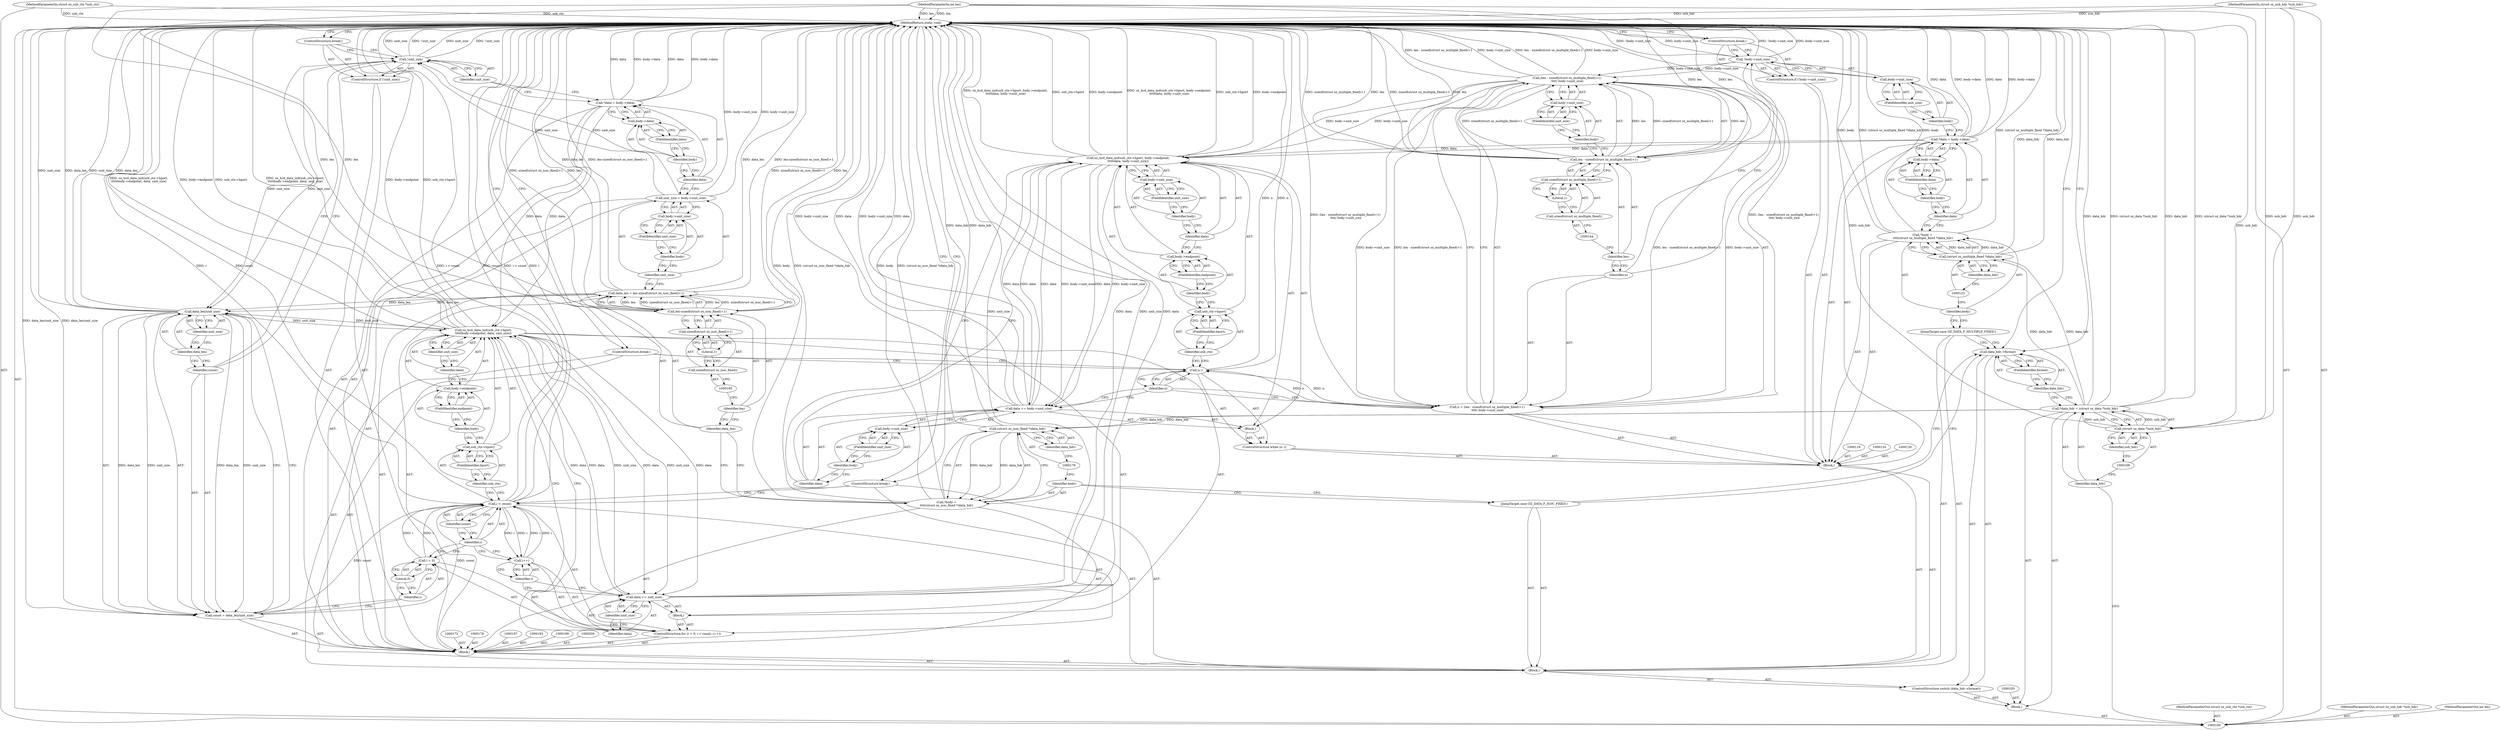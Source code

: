 digraph "0_linux_04bf464a5dfd9ade0dda918e44366c2c61fce80b" {
"1000233" [label="(MethodReturn,static void)"];
"1000101" [label="(MethodParameterIn,struct oz_usb_ctx *usb_ctx)"];
"1000307" [label="(MethodParameterOut,struct oz_usb_ctx *usb_ctx)"];
"1000127" [label="(Call,body->data)"];
"1000128" [label="(Identifier,body)"];
"1000129" [label="(FieldIdentifier,data)"];
"1000125" [label="(Call,*data = body->data)"];
"1000126" [label="(Identifier,data)"];
"1000117" [label="(Block,)"];
"1000135" [label="(FieldIdentifier,unit_size)"];
"1000131" [label="(ControlStructure,if (!body->unit_size))"];
"1000132" [label="(Call,!body->unit_size)"];
"1000133" [label="(Call,body->unit_size)"];
"1000134" [label="(Identifier,body)"];
"1000136" [label="(ControlStructure,break;)"];
"1000142" [label="(Call,sizeof(struct oz_multiple_fixed)+1)"];
"1000143" [label="(Call,sizeof(struct oz_multiple_fixed))"];
"1000137" [label="(Call,n = (len - sizeof(struct oz_multiple_fixed)+1)\n \t\t\t\t/ body->unit_size)"];
"1000138" [label="(Identifier,n)"];
"1000145" [label="(Literal,1)"];
"1000139" [label="(Call,(len - sizeof(struct oz_multiple_fixed)+1)\n \t\t\t\t/ body->unit_size)"];
"1000140" [label="(Call,len - sizeof(struct oz_multiple_fixed)+1)"];
"1000141" [label="(Identifier,len)"];
"1000148" [label="(FieldIdentifier,unit_size)"];
"1000146" [label="(Call,body->unit_size)"];
"1000147" [label="(Identifier,body)"];
"1000150" [label="(Call,n--)"];
"1000151" [label="(Identifier,n)"];
"1000152" [label="(Block,)"];
"1000149" [label="(ControlStructure,while (n--))"];
"1000154" [label="(Call,usb_ctx->hport)"];
"1000155" [label="(Identifier,usb_ctx)"];
"1000156" [label="(FieldIdentifier,hport)"];
"1000157" [label="(Call,body->endpoint)"];
"1000158" [label="(Identifier,body)"];
"1000159" [label="(FieldIdentifier,endpoint)"];
"1000153" [label="(Call,oz_hcd_data_ind(usb_ctx->hport, body->endpoint,\n\t\t\t\t\tdata, body->unit_size))"];
"1000161" [label="(Call,body->unit_size)"];
"1000162" [label="(Identifier,body)"];
"1000163" [label="(FieldIdentifier,unit_size)"];
"1000160" [label="(Identifier,data)"];
"1000166" [label="(Call,body->unit_size)"];
"1000167" [label="(Identifier,body)"];
"1000168" [label="(FieldIdentifier,unit_size)"];
"1000164" [label="(Call,data += body->unit_size)"];
"1000165" [label="(Identifier,data)"];
"1000102" [label="(MethodParameterIn,struct oz_usb_hdr *usb_hdr)"];
"1000308" [label="(MethodParameterOut,struct oz_usb_hdr *usb_hdr)"];
"1000103" [label="(MethodParameterIn,int len)"];
"1000309" [label="(MethodParameterOut,int len)"];
"1000169" [label="(ControlStructure,break;)"];
"1000170" [label="(JumpTarget,case OZ_DATA_F_ISOC_FIXED:)"];
"1000173" [label="(Call,*body =\n\t\t\t\t(struct oz_isoc_fixed *)data_hdr)"];
"1000174" [label="(Identifier,body)"];
"1000177" [label="(Identifier,data_hdr)"];
"1000175" [label="(Call,(struct oz_isoc_fixed *)data_hdr)"];
"1000181" [label="(Call,len-sizeof(struct oz_isoc_fixed)+1)"];
"1000182" [label="(Identifier,len)"];
"1000183" [label="(Call,sizeof(struct oz_isoc_fixed)+1)"];
"1000184" [label="(Call,sizeof(struct oz_isoc_fixed))"];
"1000186" [label="(Literal,1)"];
"1000179" [label="(Call,data_len = len-sizeof(struct oz_isoc_fixed)+1)"];
"1000180" [label="(Identifier,data_len)"];
"1000190" [label="(Call,body->unit_size)"];
"1000191" [label="(Identifier,body)"];
"1000192" [label="(FieldIdentifier,unit_size)"];
"1000188" [label="(Call,unit_size = body->unit_size)"];
"1000189" [label="(Identifier,unit_size)"];
"1000196" [label="(Call,body->data)"];
"1000197" [label="(Identifier,body)"];
"1000198" [label="(FieldIdentifier,data)"];
"1000194" [label="(Call,*data = body->data)"];
"1000195" [label="(Identifier,data)"];
"1000104" [label="(Block,)"];
"1000171" [label="(Block,)"];
"1000201" [label="(ControlStructure,if (!unit_size))"];
"1000202" [label="(Call,!unit_size)"];
"1000203" [label="(Identifier,unit_size)"];
"1000204" [label="(ControlStructure,break;)"];
"1000207" [label="(Call,data_len/unit_size)"];
"1000208" [label="(Identifier,data_len)"];
"1000209" [label="(Identifier,unit_size)"];
"1000205" [label="(Call,count = data_len/unit_size)"];
"1000206" [label="(Identifier,count)"];
"1000213" [label="(Literal,0)"];
"1000214" [label="(Call,i < count)"];
"1000215" [label="(Identifier,i)"];
"1000216" [label="(Identifier,count)"];
"1000217" [label="(Call,i++)"];
"1000218" [label="(Identifier,i)"];
"1000210" [label="(ControlStructure,for (i = 0; i < count; i++))"];
"1000219" [label="(Block,)"];
"1000211" [label="(Call,i = 0)"];
"1000212" [label="(Identifier,i)"];
"1000221" [label="(Call,usb_ctx->hport)"];
"1000222" [label="(Identifier,usb_ctx)"];
"1000223" [label="(FieldIdentifier,hport)"];
"1000220" [label="(Call,oz_hcd_data_ind(usb_ctx->hport,\n\t\t\t\t\tbody->endpoint, data, unit_size))"];
"1000226" [label="(FieldIdentifier,endpoint)"];
"1000227" [label="(Identifier,data)"];
"1000228" [label="(Identifier,unit_size)"];
"1000224" [label="(Call,body->endpoint)"];
"1000225" [label="(Identifier,body)"];
"1000231" [label="(Identifier,unit_size)"];
"1000229" [label="(Call,data += unit_size)"];
"1000230" [label="(Identifier,data)"];
"1000106" [label="(Call,*data_hdr = (struct oz_data *)usb_hdr)"];
"1000107" [label="(Identifier,data_hdr)"];
"1000108" [label="(Call,(struct oz_data *)usb_hdr)"];
"1000110" [label="(Identifier,usb_hdr)"];
"1000232" [label="(ControlStructure,break;)"];
"1000111" [label="(ControlStructure,switch (data_hdr->format))"];
"1000114" [label="(FieldIdentifier,format)"];
"1000115" [label="(Block,)"];
"1000112" [label="(Call,data_hdr->format)"];
"1000113" [label="(Identifier,data_hdr)"];
"1000116" [label="(JumpTarget,case OZ_DATA_F_MULTIPLE_FIXED:)"];
"1000119" [label="(Call,*body =\n \t\t\t\t(struct oz_multiple_fixed *)data_hdr)"];
"1000120" [label="(Identifier,body)"];
"1000123" [label="(Identifier,data_hdr)"];
"1000121" [label="(Call,(struct oz_multiple_fixed *)data_hdr)"];
"1000233" -> "1000100"  [label="AST: "];
"1000233" -> "1000112"  [label="CFG: "];
"1000233" -> "1000136"  [label="CFG: "];
"1000233" -> "1000169"  [label="CFG: "];
"1000233" -> "1000204"  [label="CFG: "];
"1000233" -> "1000232"  [label="CFG: "];
"1000140" -> "1000233"  [label="DDG: sizeof(struct oz_multiple_fixed)+1"];
"1000140" -> "1000233"  [label="DDG: len"];
"1000188" -> "1000233"  [label="DDG: body->unit_size"];
"1000179" -> "1000233"  [label="DDG: len-sizeof(struct oz_isoc_fixed)+1"];
"1000179" -> "1000233"  [label="DDG: data_len"];
"1000207" -> "1000233"  [label="DDG: data_len"];
"1000207" -> "1000233"  [label="DDG: unit_size"];
"1000229" -> "1000233"  [label="DDG: unit_size"];
"1000229" -> "1000233"  [label="DDG: data"];
"1000153" -> "1000233"  [label="DDG: usb_ctx->hport"];
"1000153" -> "1000233"  [label="DDG: body->endpoint"];
"1000153" -> "1000233"  [label="DDG: oz_hcd_data_ind(usb_ctx->hport, body->endpoint,\n\t\t\t\t\tdata, body->unit_size)"];
"1000181" -> "1000233"  [label="DDG: sizeof(struct oz_isoc_fixed)+1"];
"1000181" -> "1000233"  [label="DDG: len"];
"1000125" -> "1000233"  [label="DDG: data"];
"1000125" -> "1000233"  [label="DDG: body->data"];
"1000220" -> "1000233"  [label="DDG: usb_ctx->hport"];
"1000220" -> "1000233"  [label="DDG: oz_hcd_data_ind(usb_ctx->hport,\n\t\t\t\t\tbody->endpoint, data, unit_size)"];
"1000220" -> "1000233"  [label="DDG: body->endpoint"];
"1000106" -> "1000233"  [label="DDG: (struct oz_data *)usb_hdr"];
"1000106" -> "1000233"  [label="DDG: data_hdr"];
"1000150" -> "1000233"  [label="DDG: n"];
"1000214" -> "1000233"  [label="DDG: count"];
"1000214" -> "1000233"  [label="DDG: i < count"];
"1000214" -> "1000233"  [label="DDG: i"];
"1000121" -> "1000233"  [label="DDG: data_hdr"];
"1000132" -> "1000233"  [label="DDG: !body->unit_size"];
"1000132" -> "1000233"  [label="DDG: body->unit_size"];
"1000137" -> "1000233"  [label="DDG: (len - sizeof(struct oz_multiple_fixed)+1)\n \t\t\t\t/ body->unit_size"];
"1000164" -> "1000233"  [label="DDG: body->unit_size"];
"1000164" -> "1000233"  [label="DDG: data"];
"1000139" -> "1000233"  [label="DDG: len - sizeof(struct oz_multiple_fixed)+1"];
"1000139" -> "1000233"  [label="DDG: body->unit_size"];
"1000194" -> "1000233"  [label="DDG: data"];
"1000194" -> "1000233"  [label="DDG: body->data"];
"1000103" -> "1000233"  [label="DDG: len"];
"1000202" -> "1000233"  [label="DDG: unit_size"];
"1000202" -> "1000233"  [label="DDG: !unit_size"];
"1000119" -> "1000233"  [label="DDG: (struct oz_multiple_fixed *)data_hdr"];
"1000119" -> "1000233"  [label="DDG: body"];
"1000205" -> "1000233"  [label="DDG: data_len/unit_size"];
"1000102" -> "1000233"  [label="DDG: usb_hdr"];
"1000101" -> "1000233"  [label="DDG: usb_ctx"];
"1000108" -> "1000233"  [label="DDG: usb_hdr"];
"1000175" -> "1000233"  [label="DDG: data_hdr"];
"1000173" -> "1000233"  [label="DDG: body"];
"1000173" -> "1000233"  [label="DDG: (struct oz_isoc_fixed *)data_hdr"];
"1000101" -> "1000100"  [label="AST: "];
"1000101" -> "1000233"  [label="DDG: usb_ctx"];
"1000307" -> "1000100"  [label="AST: "];
"1000127" -> "1000125"  [label="AST: "];
"1000127" -> "1000129"  [label="CFG: "];
"1000128" -> "1000127"  [label="AST: "];
"1000129" -> "1000127"  [label="AST: "];
"1000125" -> "1000127"  [label="CFG: "];
"1000128" -> "1000127"  [label="AST: "];
"1000128" -> "1000126"  [label="CFG: "];
"1000129" -> "1000128"  [label="CFG: "];
"1000129" -> "1000127"  [label="AST: "];
"1000129" -> "1000128"  [label="CFG: "];
"1000127" -> "1000129"  [label="CFG: "];
"1000125" -> "1000117"  [label="AST: "];
"1000125" -> "1000127"  [label="CFG: "];
"1000126" -> "1000125"  [label="AST: "];
"1000127" -> "1000125"  [label="AST: "];
"1000134" -> "1000125"  [label="CFG: "];
"1000125" -> "1000233"  [label="DDG: data"];
"1000125" -> "1000233"  [label="DDG: body->data"];
"1000125" -> "1000153"  [label="DDG: data"];
"1000126" -> "1000125"  [label="AST: "];
"1000126" -> "1000119"  [label="CFG: "];
"1000128" -> "1000126"  [label="CFG: "];
"1000117" -> "1000115"  [label="AST: "];
"1000118" -> "1000117"  [label="AST: "];
"1000119" -> "1000117"  [label="AST: "];
"1000124" -> "1000117"  [label="AST: "];
"1000125" -> "1000117"  [label="AST: "];
"1000130" -> "1000117"  [label="AST: "];
"1000131" -> "1000117"  [label="AST: "];
"1000137" -> "1000117"  [label="AST: "];
"1000149" -> "1000117"  [label="AST: "];
"1000135" -> "1000133"  [label="AST: "];
"1000135" -> "1000134"  [label="CFG: "];
"1000133" -> "1000135"  [label="CFG: "];
"1000131" -> "1000117"  [label="AST: "];
"1000132" -> "1000131"  [label="AST: "];
"1000136" -> "1000131"  [label="AST: "];
"1000132" -> "1000131"  [label="AST: "];
"1000132" -> "1000133"  [label="CFG: "];
"1000133" -> "1000132"  [label="AST: "];
"1000136" -> "1000132"  [label="CFG: "];
"1000138" -> "1000132"  [label="CFG: "];
"1000132" -> "1000233"  [label="DDG: !body->unit_size"];
"1000132" -> "1000233"  [label="DDG: body->unit_size"];
"1000132" -> "1000139"  [label="DDG: body->unit_size"];
"1000133" -> "1000132"  [label="AST: "];
"1000133" -> "1000135"  [label="CFG: "];
"1000134" -> "1000133"  [label="AST: "];
"1000135" -> "1000133"  [label="AST: "];
"1000132" -> "1000133"  [label="CFG: "];
"1000134" -> "1000133"  [label="AST: "];
"1000134" -> "1000125"  [label="CFG: "];
"1000135" -> "1000134"  [label="CFG: "];
"1000136" -> "1000131"  [label="AST: "];
"1000136" -> "1000132"  [label="CFG: "];
"1000233" -> "1000136"  [label="CFG: "];
"1000142" -> "1000140"  [label="AST: "];
"1000142" -> "1000145"  [label="CFG: "];
"1000143" -> "1000142"  [label="AST: "];
"1000145" -> "1000142"  [label="AST: "];
"1000140" -> "1000142"  [label="CFG: "];
"1000143" -> "1000142"  [label="AST: "];
"1000143" -> "1000144"  [label="CFG: "];
"1000144" -> "1000143"  [label="AST: "];
"1000145" -> "1000143"  [label="CFG: "];
"1000137" -> "1000117"  [label="AST: "];
"1000137" -> "1000139"  [label="CFG: "];
"1000138" -> "1000137"  [label="AST: "];
"1000139" -> "1000137"  [label="AST: "];
"1000151" -> "1000137"  [label="CFG: "];
"1000137" -> "1000233"  [label="DDG: (len - sizeof(struct oz_multiple_fixed)+1)\n \t\t\t\t/ body->unit_size"];
"1000139" -> "1000137"  [label="DDG: len - sizeof(struct oz_multiple_fixed)+1"];
"1000139" -> "1000137"  [label="DDG: body->unit_size"];
"1000137" -> "1000150"  [label="DDG: n"];
"1000138" -> "1000137"  [label="AST: "];
"1000138" -> "1000132"  [label="CFG: "];
"1000141" -> "1000138"  [label="CFG: "];
"1000145" -> "1000142"  [label="AST: "];
"1000145" -> "1000143"  [label="CFG: "];
"1000142" -> "1000145"  [label="CFG: "];
"1000139" -> "1000137"  [label="AST: "];
"1000139" -> "1000146"  [label="CFG: "];
"1000140" -> "1000139"  [label="AST: "];
"1000146" -> "1000139"  [label="AST: "];
"1000137" -> "1000139"  [label="CFG: "];
"1000139" -> "1000233"  [label="DDG: len - sizeof(struct oz_multiple_fixed)+1"];
"1000139" -> "1000233"  [label="DDG: body->unit_size"];
"1000139" -> "1000137"  [label="DDG: len - sizeof(struct oz_multiple_fixed)+1"];
"1000139" -> "1000137"  [label="DDG: body->unit_size"];
"1000140" -> "1000139"  [label="DDG: len"];
"1000140" -> "1000139"  [label="DDG: sizeof(struct oz_multiple_fixed)+1"];
"1000132" -> "1000139"  [label="DDG: body->unit_size"];
"1000139" -> "1000153"  [label="DDG: body->unit_size"];
"1000140" -> "1000139"  [label="AST: "];
"1000140" -> "1000142"  [label="CFG: "];
"1000141" -> "1000140"  [label="AST: "];
"1000142" -> "1000140"  [label="AST: "];
"1000147" -> "1000140"  [label="CFG: "];
"1000140" -> "1000233"  [label="DDG: sizeof(struct oz_multiple_fixed)+1"];
"1000140" -> "1000233"  [label="DDG: len"];
"1000140" -> "1000139"  [label="DDG: len"];
"1000140" -> "1000139"  [label="DDG: sizeof(struct oz_multiple_fixed)+1"];
"1000103" -> "1000140"  [label="DDG: len"];
"1000141" -> "1000140"  [label="AST: "];
"1000141" -> "1000138"  [label="CFG: "];
"1000144" -> "1000141"  [label="CFG: "];
"1000148" -> "1000146"  [label="AST: "];
"1000148" -> "1000147"  [label="CFG: "];
"1000146" -> "1000148"  [label="CFG: "];
"1000146" -> "1000139"  [label="AST: "];
"1000146" -> "1000148"  [label="CFG: "];
"1000147" -> "1000146"  [label="AST: "];
"1000148" -> "1000146"  [label="AST: "];
"1000139" -> "1000146"  [label="CFG: "];
"1000147" -> "1000146"  [label="AST: "];
"1000147" -> "1000140"  [label="CFG: "];
"1000148" -> "1000147"  [label="CFG: "];
"1000150" -> "1000149"  [label="AST: "];
"1000150" -> "1000151"  [label="CFG: "];
"1000151" -> "1000150"  [label="AST: "];
"1000155" -> "1000150"  [label="CFG: "];
"1000169" -> "1000150"  [label="CFG: "];
"1000150" -> "1000233"  [label="DDG: n"];
"1000137" -> "1000150"  [label="DDG: n"];
"1000151" -> "1000150"  [label="AST: "];
"1000151" -> "1000164"  [label="CFG: "];
"1000151" -> "1000137"  [label="CFG: "];
"1000150" -> "1000151"  [label="CFG: "];
"1000152" -> "1000149"  [label="AST: "];
"1000153" -> "1000152"  [label="AST: "];
"1000164" -> "1000152"  [label="AST: "];
"1000149" -> "1000117"  [label="AST: "];
"1000150" -> "1000149"  [label="AST: "];
"1000152" -> "1000149"  [label="AST: "];
"1000154" -> "1000153"  [label="AST: "];
"1000154" -> "1000156"  [label="CFG: "];
"1000155" -> "1000154"  [label="AST: "];
"1000156" -> "1000154"  [label="AST: "];
"1000158" -> "1000154"  [label="CFG: "];
"1000155" -> "1000154"  [label="AST: "];
"1000155" -> "1000150"  [label="CFG: "];
"1000156" -> "1000155"  [label="CFG: "];
"1000156" -> "1000154"  [label="AST: "];
"1000156" -> "1000155"  [label="CFG: "];
"1000154" -> "1000156"  [label="CFG: "];
"1000157" -> "1000153"  [label="AST: "];
"1000157" -> "1000159"  [label="CFG: "];
"1000158" -> "1000157"  [label="AST: "];
"1000159" -> "1000157"  [label="AST: "];
"1000160" -> "1000157"  [label="CFG: "];
"1000158" -> "1000157"  [label="AST: "];
"1000158" -> "1000154"  [label="CFG: "];
"1000159" -> "1000158"  [label="CFG: "];
"1000159" -> "1000157"  [label="AST: "];
"1000159" -> "1000158"  [label="CFG: "];
"1000157" -> "1000159"  [label="CFG: "];
"1000153" -> "1000152"  [label="AST: "];
"1000153" -> "1000161"  [label="CFG: "];
"1000154" -> "1000153"  [label="AST: "];
"1000157" -> "1000153"  [label="AST: "];
"1000160" -> "1000153"  [label="AST: "];
"1000161" -> "1000153"  [label="AST: "];
"1000165" -> "1000153"  [label="CFG: "];
"1000153" -> "1000233"  [label="DDG: usb_ctx->hport"];
"1000153" -> "1000233"  [label="DDG: body->endpoint"];
"1000153" -> "1000233"  [label="DDG: oz_hcd_data_ind(usb_ctx->hport, body->endpoint,\n\t\t\t\t\tdata, body->unit_size)"];
"1000125" -> "1000153"  [label="DDG: data"];
"1000164" -> "1000153"  [label="DDG: data"];
"1000139" -> "1000153"  [label="DDG: body->unit_size"];
"1000153" -> "1000164"  [label="DDG: body->unit_size"];
"1000153" -> "1000164"  [label="DDG: data"];
"1000161" -> "1000153"  [label="AST: "];
"1000161" -> "1000163"  [label="CFG: "];
"1000162" -> "1000161"  [label="AST: "];
"1000163" -> "1000161"  [label="AST: "];
"1000153" -> "1000161"  [label="CFG: "];
"1000162" -> "1000161"  [label="AST: "];
"1000162" -> "1000160"  [label="CFG: "];
"1000163" -> "1000162"  [label="CFG: "];
"1000163" -> "1000161"  [label="AST: "];
"1000163" -> "1000162"  [label="CFG: "];
"1000161" -> "1000163"  [label="CFG: "];
"1000160" -> "1000153"  [label="AST: "];
"1000160" -> "1000157"  [label="CFG: "];
"1000162" -> "1000160"  [label="CFG: "];
"1000166" -> "1000164"  [label="AST: "];
"1000166" -> "1000168"  [label="CFG: "];
"1000167" -> "1000166"  [label="AST: "];
"1000168" -> "1000166"  [label="AST: "];
"1000164" -> "1000166"  [label="CFG: "];
"1000167" -> "1000166"  [label="AST: "];
"1000167" -> "1000165"  [label="CFG: "];
"1000168" -> "1000167"  [label="CFG: "];
"1000168" -> "1000166"  [label="AST: "];
"1000168" -> "1000167"  [label="CFG: "];
"1000166" -> "1000168"  [label="CFG: "];
"1000164" -> "1000152"  [label="AST: "];
"1000164" -> "1000166"  [label="CFG: "];
"1000165" -> "1000164"  [label="AST: "];
"1000166" -> "1000164"  [label="AST: "];
"1000151" -> "1000164"  [label="CFG: "];
"1000164" -> "1000233"  [label="DDG: body->unit_size"];
"1000164" -> "1000233"  [label="DDG: data"];
"1000164" -> "1000153"  [label="DDG: data"];
"1000153" -> "1000164"  [label="DDG: body->unit_size"];
"1000153" -> "1000164"  [label="DDG: data"];
"1000165" -> "1000164"  [label="AST: "];
"1000165" -> "1000153"  [label="CFG: "];
"1000167" -> "1000165"  [label="CFG: "];
"1000102" -> "1000100"  [label="AST: "];
"1000102" -> "1000233"  [label="DDG: usb_hdr"];
"1000102" -> "1000108"  [label="DDG: usb_hdr"];
"1000308" -> "1000100"  [label="AST: "];
"1000103" -> "1000100"  [label="AST: "];
"1000103" -> "1000233"  [label="DDG: len"];
"1000103" -> "1000140"  [label="DDG: len"];
"1000103" -> "1000181"  [label="DDG: len"];
"1000309" -> "1000100"  [label="AST: "];
"1000169" -> "1000115"  [label="AST: "];
"1000169" -> "1000150"  [label="CFG: "];
"1000233" -> "1000169"  [label="CFG: "];
"1000170" -> "1000115"  [label="AST: "];
"1000170" -> "1000112"  [label="CFG: "];
"1000174" -> "1000170"  [label="CFG: "];
"1000173" -> "1000171"  [label="AST: "];
"1000173" -> "1000175"  [label="CFG: "];
"1000174" -> "1000173"  [label="AST: "];
"1000175" -> "1000173"  [label="AST: "];
"1000180" -> "1000173"  [label="CFG: "];
"1000173" -> "1000233"  [label="DDG: body"];
"1000173" -> "1000233"  [label="DDG: (struct oz_isoc_fixed *)data_hdr"];
"1000175" -> "1000173"  [label="DDG: data_hdr"];
"1000174" -> "1000173"  [label="AST: "];
"1000174" -> "1000170"  [label="CFG: "];
"1000176" -> "1000174"  [label="CFG: "];
"1000177" -> "1000175"  [label="AST: "];
"1000177" -> "1000176"  [label="CFG: "];
"1000175" -> "1000177"  [label="CFG: "];
"1000175" -> "1000173"  [label="AST: "];
"1000175" -> "1000177"  [label="CFG: "];
"1000176" -> "1000175"  [label="AST: "];
"1000177" -> "1000175"  [label="AST: "];
"1000173" -> "1000175"  [label="CFG: "];
"1000175" -> "1000233"  [label="DDG: data_hdr"];
"1000175" -> "1000173"  [label="DDG: data_hdr"];
"1000106" -> "1000175"  [label="DDG: data_hdr"];
"1000181" -> "1000179"  [label="AST: "];
"1000181" -> "1000183"  [label="CFG: "];
"1000182" -> "1000181"  [label="AST: "];
"1000183" -> "1000181"  [label="AST: "];
"1000179" -> "1000181"  [label="CFG: "];
"1000181" -> "1000233"  [label="DDG: sizeof(struct oz_isoc_fixed)+1"];
"1000181" -> "1000233"  [label="DDG: len"];
"1000181" -> "1000179"  [label="DDG: len"];
"1000181" -> "1000179"  [label="DDG: sizeof(struct oz_isoc_fixed)+1"];
"1000103" -> "1000181"  [label="DDG: len"];
"1000182" -> "1000181"  [label="AST: "];
"1000182" -> "1000180"  [label="CFG: "];
"1000185" -> "1000182"  [label="CFG: "];
"1000183" -> "1000181"  [label="AST: "];
"1000183" -> "1000186"  [label="CFG: "];
"1000184" -> "1000183"  [label="AST: "];
"1000186" -> "1000183"  [label="AST: "];
"1000181" -> "1000183"  [label="CFG: "];
"1000184" -> "1000183"  [label="AST: "];
"1000184" -> "1000185"  [label="CFG: "];
"1000185" -> "1000184"  [label="AST: "];
"1000186" -> "1000184"  [label="CFG: "];
"1000186" -> "1000183"  [label="AST: "];
"1000186" -> "1000184"  [label="CFG: "];
"1000183" -> "1000186"  [label="CFG: "];
"1000179" -> "1000171"  [label="AST: "];
"1000179" -> "1000181"  [label="CFG: "];
"1000180" -> "1000179"  [label="AST: "];
"1000181" -> "1000179"  [label="AST: "];
"1000189" -> "1000179"  [label="CFG: "];
"1000179" -> "1000233"  [label="DDG: len-sizeof(struct oz_isoc_fixed)+1"];
"1000179" -> "1000233"  [label="DDG: data_len"];
"1000181" -> "1000179"  [label="DDG: len"];
"1000181" -> "1000179"  [label="DDG: sizeof(struct oz_isoc_fixed)+1"];
"1000179" -> "1000207"  [label="DDG: data_len"];
"1000180" -> "1000179"  [label="AST: "];
"1000180" -> "1000173"  [label="CFG: "];
"1000182" -> "1000180"  [label="CFG: "];
"1000190" -> "1000188"  [label="AST: "];
"1000190" -> "1000192"  [label="CFG: "];
"1000191" -> "1000190"  [label="AST: "];
"1000192" -> "1000190"  [label="AST: "];
"1000188" -> "1000190"  [label="CFG: "];
"1000191" -> "1000190"  [label="AST: "];
"1000191" -> "1000189"  [label="CFG: "];
"1000192" -> "1000191"  [label="CFG: "];
"1000192" -> "1000190"  [label="AST: "];
"1000192" -> "1000191"  [label="CFG: "];
"1000190" -> "1000192"  [label="CFG: "];
"1000188" -> "1000171"  [label="AST: "];
"1000188" -> "1000190"  [label="CFG: "];
"1000189" -> "1000188"  [label="AST: "];
"1000190" -> "1000188"  [label="AST: "];
"1000195" -> "1000188"  [label="CFG: "];
"1000188" -> "1000233"  [label="DDG: body->unit_size"];
"1000188" -> "1000202"  [label="DDG: unit_size"];
"1000189" -> "1000188"  [label="AST: "];
"1000189" -> "1000179"  [label="CFG: "];
"1000191" -> "1000189"  [label="CFG: "];
"1000196" -> "1000194"  [label="AST: "];
"1000196" -> "1000198"  [label="CFG: "];
"1000197" -> "1000196"  [label="AST: "];
"1000198" -> "1000196"  [label="AST: "];
"1000194" -> "1000196"  [label="CFG: "];
"1000197" -> "1000196"  [label="AST: "];
"1000197" -> "1000195"  [label="CFG: "];
"1000198" -> "1000197"  [label="CFG: "];
"1000198" -> "1000196"  [label="AST: "];
"1000198" -> "1000197"  [label="CFG: "];
"1000196" -> "1000198"  [label="CFG: "];
"1000194" -> "1000171"  [label="AST: "];
"1000194" -> "1000196"  [label="CFG: "];
"1000195" -> "1000194"  [label="AST: "];
"1000196" -> "1000194"  [label="AST: "];
"1000203" -> "1000194"  [label="CFG: "];
"1000194" -> "1000233"  [label="DDG: data"];
"1000194" -> "1000233"  [label="DDG: body->data"];
"1000194" -> "1000220"  [label="DDG: data"];
"1000195" -> "1000194"  [label="AST: "];
"1000195" -> "1000188"  [label="CFG: "];
"1000197" -> "1000195"  [label="CFG: "];
"1000104" -> "1000100"  [label="AST: "];
"1000105" -> "1000104"  [label="AST: "];
"1000106" -> "1000104"  [label="AST: "];
"1000111" -> "1000104"  [label="AST: "];
"1000171" -> "1000115"  [label="AST: "];
"1000172" -> "1000171"  [label="AST: "];
"1000173" -> "1000171"  [label="AST: "];
"1000178" -> "1000171"  [label="AST: "];
"1000179" -> "1000171"  [label="AST: "];
"1000187" -> "1000171"  [label="AST: "];
"1000188" -> "1000171"  [label="AST: "];
"1000193" -> "1000171"  [label="AST: "];
"1000194" -> "1000171"  [label="AST: "];
"1000199" -> "1000171"  [label="AST: "];
"1000200" -> "1000171"  [label="AST: "];
"1000201" -> "1000171"  [label="AST: "];
"1000205" -> "1000171"  [label="AST: "];
"1000210" -> "1000171"  [label="AST: "];
"1000201" -> "1000171"  [label="AST: "];
"1000202" -> "1000201"  [label="AST: "];
"1000204" -> "1000201"  [label="AST: "];
"1000202" -> "1000201"  [label="AST: "];
"1000202" -> "1000203"  [label="CFG: "];
"1000203" -> "1000202"  [label="AST: "];
"1000204" -> "1000202"  [label="CFG: "];
"1000206" -> "1000202"  [label="CFG: "];
"1000202" -> "1000233"  [label="DDG: unit_size"];
"1000202" -> "1000233"  [label="DDG: !unit_size"];
"1000188" -> "1000202"  [label="DDG: unit_size"];
"1000202" -> "1000207"  [label="DDG: unit_size"];
"1000203" -> "1000202"  [label="AST: "];
"1000203" -> "1000194"  [label="CFG: "];
"1000202" -> "1000203"  [label="CFG: "];
"1000204" -> "1000201"  [label="AST: "];
"1000204" -> "1000202"  [label="CFG: "];
"1000233" -> "1000204"  [label="CFG: "];
"1000207" -> "1000205"  [label="AST: "];
"1000207" -> "1000209"  [label="CFG: "];
"1000208" -> "1000207"  [label="AST: "];
"1000209" -> "1000207"  [label="AST: "];
"1000205" -> "1000207"  [label="CFG: "];
"1000207" -> "1000233"  [label="DDG: data_len"];
"1000207" -> "1000233"  [label="DDG: unit_size"];
"1000207" -> "1000205"  [label="DDG: data_len"];
"1000207" -> "1000205"  [label="DDG: unit_size"];
"1000179" -> "1000207"  [label="DDG: data_len"];
"1000202" -> "1000207"  [label="DDG: unit_size"];
"1000207" -> "1000220"  [label="DDG: unit_size"];
"1000208" -> "1000207"  [label="AST: "];
"1000208" -> "1000206"  [label="CFG: "];
"1000209" -> "1000208"  [label="CFG: "];
"1000209" -> "1000207"  [label="AST: "];
"1000209" -> "1000208"  [label="CFG: "];
"1000207" -> "1000209"  [label="CFG: "];
"1000205" -> "1000171"  [label="AST: "];
"1000205" -> "1000207"  [label="CFG: "];
"1000206" -> "1000205"  [label="AST: "];
"1000207" -> "1000205"  [label="AST: "];
"1000212" -> "1000205"  [label="CFG: "];
"1000205" -> "1000233"  [label="DDG: data_len/unit_size"];
"1000207" -> "1000205"  [label="DDG: data_len"];
"1000207" -> "1000205"  [label="DDG: unit_size"];
"1000205" -> "1000214"  [label="DDG: count"];
"1000206" -> "1000205"  [label="AST: "];
"1000206" -> "1000202"  [label="CFG: "];
"1000208" -> "1000206"  [label="CFG: "];
"1000213" -> "1000211"  [label="AST: "];
"1000213" -> "1000212"  [label="CFG: "];
"1000211" -> "1000213"  [label="CFG: "];
"1000214" -> "1000210"  [label="AST: "];
"1000214" -> "1000216"  [label="CFG: "];
"1000215" -> "1000214"  [label="AST: "];
"1000216" -> "1000214"  [label="AST: "];
"1000222" -> "1000214"  [label="CFG: "];
"1000232" -> "1000214"  [label="CFG: "];
"1000214" -> "1000233"  [label="DDG: count"];
"1000214" -> "1000233"  [label="DDG: i < count"];
"1000214" -> "1000233"  [label="DDG: i"];
"1000217" -> "1000214"  [label="DDG: i"];
"1000211" -> "1000214"  [label="DDG: i"];
"1000205" -> "1000214"  [label="DDG: count"];
"1000214" -> "1000217"  [label="DDG: i"];
"1000215" -> "1000214"  [label="AST: "];
"1000215" -> "1000211"  [label="CFG: "];
"1000215" -> "1000217"  [label="CFG: "];
"1000216" -> "1000215"  [label="CFG: "];
"1000216" -> "1000214"  [label="AST: "];
"1000216" -> "1000215"  [label="CFG: "];
"1000214" -> "1000216"  [label="CFG: "];
"1000217" -> "1000210"  [label="AST: "];
"1000217" -> "1000218"  [label="CFG: "];
"1000218" -> "1000217"  [label="AST: "];
"1000215" -> "1000217"  [label="CFG: "];
"1000217" -> "1000214"  [label="DDG: i"];
"1000214" -> "1000217"  [label="DDG: i"];
"1000218" -> "1000217"  [label="AST: "];
"1000218" -> "1000229"  [label="CFG: "];
"1000217" -> "1000218"  [label="CFG: "];
"1000210" -> "1000171"  [label="AST: "];
"1000211" -> "1000210"  [label="AST: "];
"1000214" -> "1000210"  [label="AST: "];
"1000217" -> "1000210"  [label="AST: "];
"1000219" -> "1000210"  [label="AST: "];
"1000219" -> "1000210"  [label="AST: "];
"1000220" -> "1000219"  [label="AST: "];
"1000229" -> "1000219"  [label="AST: "];
"1000211" -> "1000210"  [label="AST: "];
"1000211" -> "1000213"  [label="CFG: "];
"1000212" -> "1000211"  [label="AST: "];
"1000213" -> "1000211"  [label="AST: "];
"1000215" -> "1000211"  [label="CFG: "];
"1000211" -> "1000214"  [label="DDG: i"];
"1000212" -> "1000211"  [label="AST: "];
"1000212" -> "1000205"  [label="CFG: "];
"1000213" -> "1000212"  [label="CFG: "];
"1000221" -> "1000220"  [label="AST: "];
"1000221" -> "1000223"  [label="CFG: "];
"1000222" -> "1000221"  [label="AST: "];
"1000223" -> "1000221"  [label="AST: "];
"1000225" -> "1000221"  [label="CFG: "];
"1000222" -> "1000221"  [label="AST: "];
"1000222" -> "1000214"  [label="CFG: "];
"1000223" -> "1000222"  [label="CFG: "];
"1000223" -> "1000221"  [label="AST: "];
"1000223" -> "1000222"  [label="CFG: "];
"1000221" -> "1000223"  [label="CFG: "];
"1000220" -> "1000219"  [label="AST: "];
"1000220" -> "1000228"  [label="CFG: "];
"1000221" -> "1000220"  [label="AST: "];
"1000224" -> "1000220"  [label="AST: "];
"1000227" -> "1000220"  [label="AST: "];
"1000228" -> "1000220"  [label="AST: "];
"1000230" -> "1000220"  [label="CFG: "];
"1000220" -> "1000233"  [label="DDG: usb_ctx->hport"];
"1000220" -> "1000233"  [label="DDG: oz_hcd_data_ind(usb_ctx->hport,\n\t\t\t\t\tbody->endpoint, data, unit_size)"];
"1000220" -> "1000233"  [label="DDG: body->endpoint"];
"1000194" -> "1000220"  [label="DDG: data"];
"1000229" -> "1000220"  [label="DDG: data"];
"1000207" -> "1000220"  [label="DDG: unit_size"];
"1000220" -> "1000229"  [label="DDG: unit_size"];
"1000220" -> "1000229"  [label="DDG: data"];
"1000226" -> "1000224"  [label="AST: "];
"1000226" -> "1000225"  [label="CFG: "];
"1000224" -> "1000226"  [label="CFG: "];
"1000227" -> "1000220"  [label="AST: "];
"1000227" -> "1000224"  [label="CFG: "];
"1000228" -> "1000227"  [label="CFG: "];
"1000228" -> "1000220"  [label="AST: "];
"1000228" -> "1000227"  [label="CFG: "];
"1000220" -> "1000228"  [label="CFG: "];
"1000224" -> "1000220"  [label="AST: "];
"1000224" -> "1000226"  [label="CFG: "];
"1000225" -> "1000224"  [label="AST: "];
"1000226" -> "1000224"  [label="AST: "];
"1000227" -> "1000224"  [label="CFG: "];
"1000225" -> "1000224"  [label="AST: "];
"1000225" -> "1000221"  [label="CFG: "];
"1000226" -> "1000225"  [label="CFG: "];
"1000231" -> "1000229"  [label="AST: "];
"1000231" -> "1000230"  [label="CFG: "];
"1000229" -> "1000231"  [label="CFG: "];
"1000229" -> "1000219"  [label="AST: "];
"1000229" -> "1000231"  [label="CFG: "];
"1000230" -> "1000229"  [label="AST: "];
"1000231" -> "1000229"  [label="AST: "];
"1000218" -> "1000229"  [label="CFG: "];
"1000229" -> "1000233"  [label="DDG: unit_size"];
"1000229" -> "1000233"  [label="DDG: data"];
"1000229" -> "1000220"  [label="DDG: data"];
"1000220" -> "1000229"  [label="DDG: unit_size"];
"1000220" -> "1000229"  [label="DDG: data"];
"1000230" -> "1000229"  [label="AST: "];
"1000230" -> "1000220"  [label="CFG: "];
"1000231" -> "1000230"  [label="CFG: "];
"1000106" -> "1000104"  [label="AST: "];
"1000106" -> "1000108"  [label="CFG: "];
"1000107" -> "1000106"  [label="AST: "];
"1000108" -> "1000106"  [label="AST: "];
"1000113" -> "1000106"  [label="CFG: "];
"1000106" -> "1000233"  [label="DDG: (struct oz_data *)usb_hdr"];
"1000106" -> "1000233"  [label="DDG: data_hdr"];
"1000108" -> "1000106"  [label="DDG: usb_hdr"];
"1000106" -> "1000121"  [label="DDG: data_hdr"];
"1000106" -> "1000175"  [label="DDG: data_hdr"];
"1000107" -> "1000106"  [label="AST: "];
"1000107" -> "1000100"  [label="CFG: "];
"1000109" -> "1000107"  [label="CFG: "];
"1000108" -> "1000106"  [label="AST: "];
"1000108" -> "1000110"  [label="CFG: "];
"1000109" -> "1000108"  [label="AST: "];
"1000110" -> "1000108"  [label="AST: "];
"1000106" -> "1000108"  [label="CFG: "];
"1000108" -> "1000233"  [label="DDG: usb_hdr"];
"1000108" -> "1000106"  [label="DDG: usb_hdr"];
"1000102" -> "1000108"  [label="DDG: usb_hdr"];
"1000110" -> "1000108"  [label="AST: "];
"1000110" -> "1000109"  [label="CFG: "];
"1000108" -> "1000110"  [label="CFG: "];
"1000232" -> "1000115"  [label="AST: "];
"1000232" -> "1000214"  [label="CFG: "];
"1000233" -> "1000232"  [label="CFG: "];
"1000111" -> "1000104"  [label="AST: "];
"1000112" -> "1000111"  [label="AST: "];
"1000115" -> "1000111"  [label="AST: "];
"1000114" -> "1000112"  [label="AST: "];
"1000114" -> "1000113"  [label="CFG: "];
"1000112" -> "1000114"  [label="CFG: "];
"1000115" -> "1000111"  [label="AST: "];
"1000116" -> "1000115"  [label="AST: "];
"1000117" -> "1000115"  [label="AST: "];
"1000169" -> "1000115"  [label="AST: "];
"1000170" -> "1000115"  [label="AST: "];
"1000171" -> "1000115"  [label="AST: "];
"1000232" -> "1000115"  [label="AST: "];
"1000112" -> "1000111"  [label="AST: "];
"1000112" -> "1000114"  [label="CFG: "];
"1000113" -> "1000112"  [label="AST: "];
"1000114" -> "1000112"  [label="AST: "];
"1000116" -> "1000112"  [label="CFG: "];
"1000170" -> "1000112"  [label="CFG: "];
"1000233" -> "1000112"  [label="CFG: "];
"1000113" -> "1000112"  [label="AST: "];
"1000113" -> "1000106"  [label="CFG: "];
"1000114" -> "1000113"  [label="CFG: "];
"1000116" -> "1000115"  [label="AST: "];
"1000116" -> "1000112"  [label="CFG: "];
"1000120" -> "1000116"  [label="CFG: "];
"1000119" -> "1000117"  [label="AST: "];
"1000119" -> "1000121"  [label="CFG: "];
"1000120" -> "1000119"  [label="AST: "];
"1000121" -> "1000119"  [label="AST: "];
"1000126" -> "1000119"  [label="CFG: "];
"1000119" -> "1000233"  [label="DDG: (struct oz_multiple_fixed *)data_hdr"];
"1000119" -> "1000233"  [label="DDG: body"];
"1000121" -> "1000119"  [label="DDG: data_hdr"];
"1000120" -> "1000119"  [label="AST: "];
"1000120" -> "1000116"  [label="CFG: "];
"1000122" -> "1000120"  [label="CFG: "];
"1000123" -> "1000121"  [label="AST: "];
"1000123" -> "1000122"  [label="CFG: "];
"1000121" -> "1000123"  [label="CFG: "];
"1000121" -> "1000119"  [label="AST: "];
"1000121" -> "1000123"  [label="CFG: "];
"1000122" -> "1000121"  [label="AST: "];
"1000123" -> "1000121"  [label="AST: "];
"1000119" -> "1000121"  [label="CFG: "];
"1000121" -> "1000233"  [label="DDG: data_hdr"];
"1000121" -> "1000119"  [label="DDG: data_hdr"];
"1000106" -> "1000121"  [label="DDG: data_hdr"];
}
